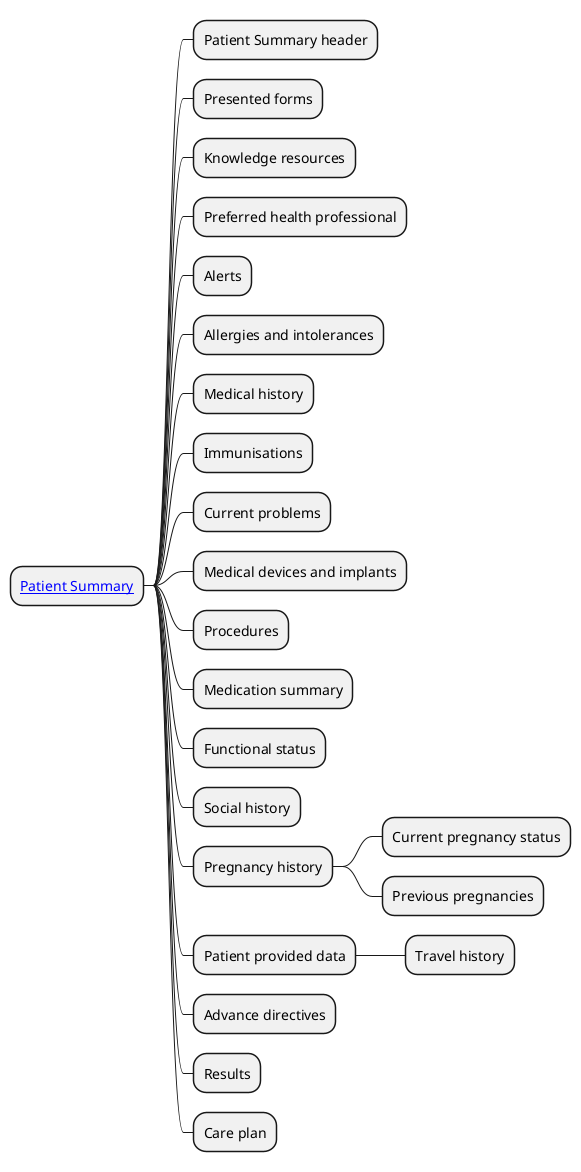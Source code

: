 @startmindmap
skinparam topurl StructureDefinition-
* [[EHDSPatientSummary.html Patient Summary]]
** Patient Summary header
** Presented forms
** Knowledge resources
** Preferred health professional
** Alerts
** Allergies and intolerances
** Medical history
** Immunisations
** Current problems
** Medical devices and implants
** Procedures
** Medication summary
** Functional status
** Social history
** Pregnancy history
*** Current pregnancy status
*** Previous pregnancies
** Patient provided data
*** Travel history
** Advance directives
** Results
** Care plan
@endmindmap